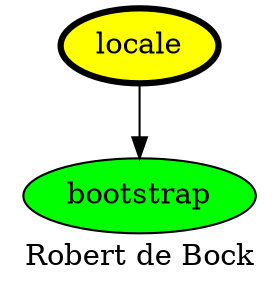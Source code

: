 digraph PhiloDilemma {
  label = "Robert de Bock" ;
  overlap=false
  {
    bootstrap [fillcolor=green style=filled]
    locale [fillcolor=yellow style=filled penwidth=3]
  }
  locale -> bootstrap
}
